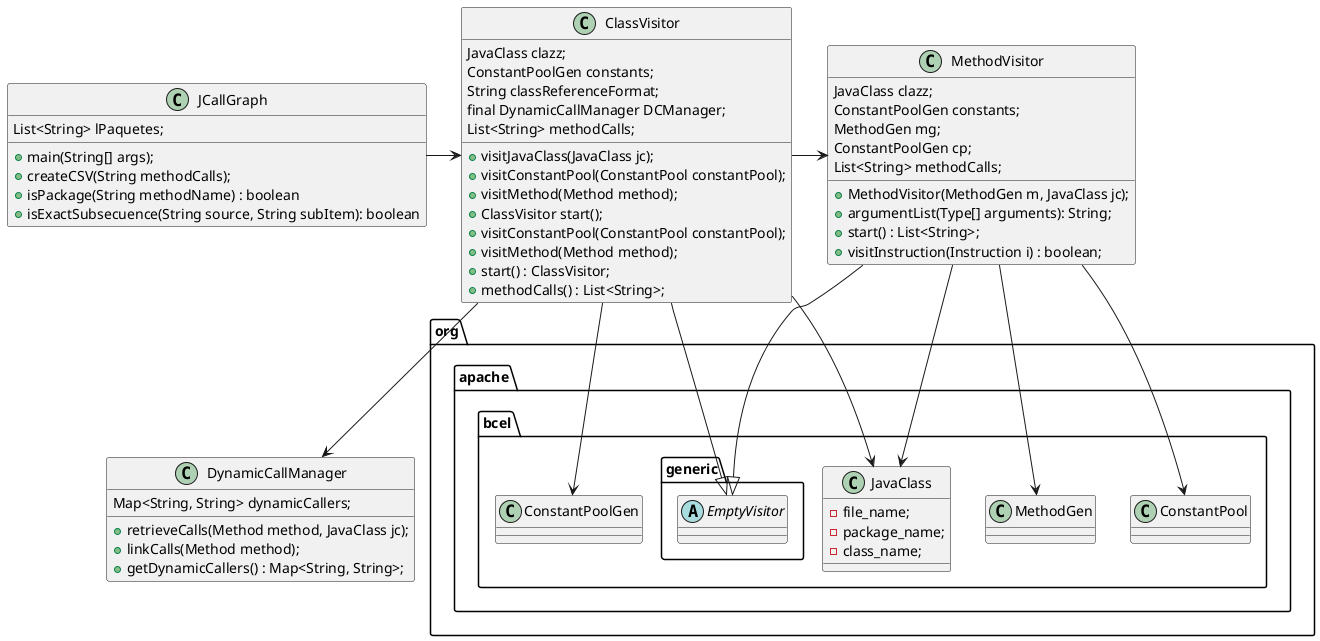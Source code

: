 @startuml components

class JCallGraph {
    List<String> lPaquetes;
    +main(String[] args);
    +createCSV(String methodCalls);
    +isPackage(String methodName) : boolean
    +isExactSubsecuence(String source, String subItem): boolean
}

class ClassVisitor{
    JavaClass clazz;
    ConstantPoolGen constants;
    String classReferenceFormat;
    final DynamicCallManager DCManager;
    List<String> methodCalls;
    +visitJavaClass(JavaClass jc);
    +visitConstantPool(ConstantPool constantPool); 
    +visitMethod(Method method);
    +ClassVisitor start();
    +visitConstantPool(ConstantPool constantPool);
    +visitMethod(Method method);
    +start() : ClassVisitor;
    +methodCalls() : List<String>;
}

class DynamicCallManager {
    Map<String, String> dynamicCallers;
    +retrieveCalls(Method method, JavaClass jc);
    +linkCalls(Method method);
    +getDynamicCallers() : Map<String, String>;
}

class MethodVisitor {
    JavaClass clazz;
    ConstantPoolGen constants;
    MethodGen mg;
    ConstantPoolGen cp;
    List<String> methodCalls;
    +MethodVisitor(MethodGen m, JavaClass jc);
    +argumentList(Type[] arguments): String;
    +start() : List<String>;
    +visitInstruction(Instruction i) : boolean;
}

package org.apache.bcel.generic {
    abstract EmptyVisitor {

    }
}

package org.apache.bcel {
    class JavaClass {
        -file_name;
        -package_name;
        -class_name;
    }

    class ConstantPoolGen {

    }
    class MethodGen {

    }

    class ConstantPool {

    }
}



MethodVisitor -up-|> EmptyVisitor
ClassVisitor -up-|> EmptyVisitor

JCallGraph -right-> ClassVisitor
ClassVisitor -down-> JavaClass
ClassVisitor -down-> ConstantPoolGen
ClassVisitor -down-> DynamicCallManager
ClassVisitor -right-> MethodVisitor
MethodVisitor -down-> JavaClass
MethodVisitor -down-> ConstantPool
MethodVisitor -down-> MethodGen
@enduml